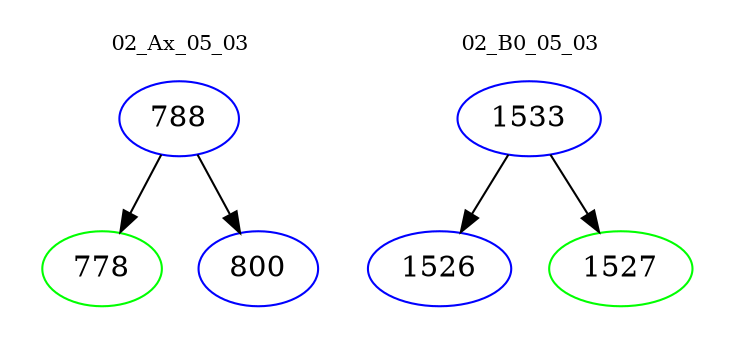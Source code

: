 digraph{
subgraph cluster_0 {
color = white
label = "02_Ax_05_03";
fontsize=10;
T0_788 [label="788", color="blue"]
T0_788 -> T0_778 [color="black"]
T0_778 [label="778", color="green"]
T0_788 -> T0_800 [color="black"]
T0_800 [label="800", color="blue"]
}
subgraph cluster_1 {
color = white
label = "02_B0_05_03";
fontsize=10;
T1_1533 [label="1533", color="blue"]
T1_1533 -> T1_1526 [color="black"]
T1_1526 [label="1526", color="blue"]
T1_1533 -> T1_1527 [color="black"]
T1_1527 [label="1527", color="green"]
}
}
